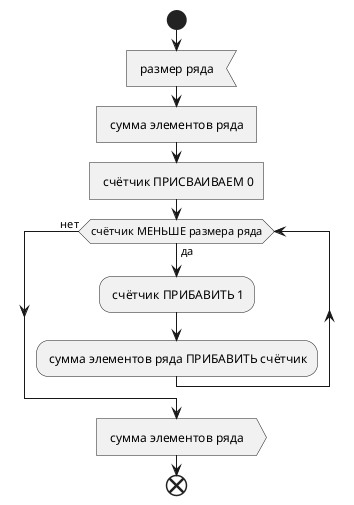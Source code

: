 @startuml

start

: размер ряда <
: сумма элементов ряда ]
: счётчик ПРИСВАИВАЕМ 0]

while (счётчик МЕНЬШЕ размера ряда) is (да)
    : счётчик ПРИБАВИТЬ 1;
    : сумма элементов ряда ПРИБАВИТЬ счётчик;
endwhile (нет)
    : сумма элементов ряда >

end

@enduml
